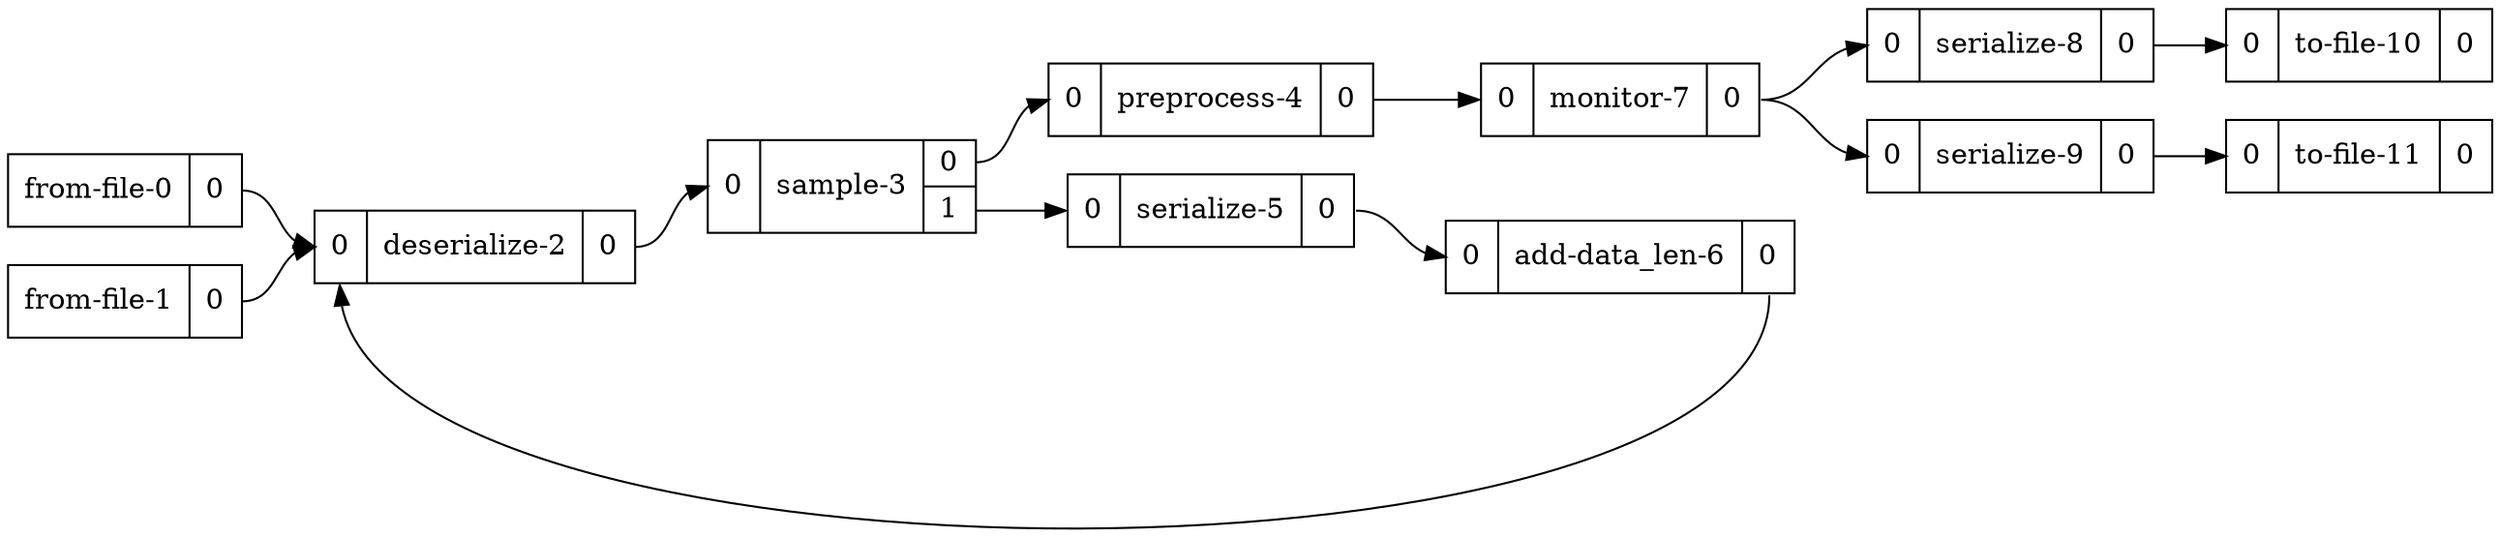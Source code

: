 digraph {
	graph [rankdir=LR]
	"from-file-0" [label="{ from-file-0 | { <d0> 0 } }" fillcolor=white shape=record]
	"deserialize-2" [label="{  { <u0> 0 } | deserialize-2 | { <d0> 0 } }" fillcolor=white shape=record]
	"from-file-1" [label="{ from-file-1 | { <d0> 0 } }" fillcolor=white shape=record]
	"sample-3" [label="{  { <u0> 0 } | sample-3 | { <d0> 0 | <d1> 1 } }" fillcolor=white shape=record]
	"preprocess-4" [label="{  { <u0> 0 } | preprocess-4 | { <d0> 0 } }" fillcolor=white shape=record]
	"serialize-5" [label="{  { <u0> 0 } | serialize-5 | { <d0> 0 } }" fillcolor=white shape=record]
	"add-data_len-6" [label="{  { <u0> 0 } | add-data_len-6 | { <d0> 0 } }" fillcolor=white shape=record]
	"monitor-7" [label="{  { <u0> 0 } | monitor-7 | { <d0> 0 } }" fillcolor=white shape=record]
	"serialize-8" [label="{  { <u0> 0 } | serialize-8 | { <d0> 0 } }" fillcolor=white shape=record]
	"serialize-9" [label="{  { <u0> 0 } | serialize-9 | { <d0> 0 } }" fillcolor=white shape=record]
	"to-file-10" [label="{  { <u0> 0 } | to-file-10 | { <d0> 0 } }" fillcolor=white shape=record]
	"to-file-11" [label="{  { <u0> 0 } | to-file-11 | { <d0> 0 } }" fillcolor=white shape=record]
	"from-file-0":d0 -> "deserialize-2":u0
	"deserialize-2":d0 -> "sample-3":u0
	"from-file-1":d0 -> "deserialize-2":u0
	"sample-3":d0 -> "preprocess-4":u0
	"sample-3":d1 -> "serialize-5":u0
	"preprocess-4":d0 -> "monitor-7":u0
	"serialize-5":d0 -> "add-data_len-6":u0
	"add-data_len-6":d0 -> "deserialize-2":u0
	"monitor-7":d0 -> "serialize-8":u0
	"monitor-7":d0 -> "serialize-9":u0
	"serialize-8":d0 -> "to-file-10":u0
	"serialize-9":d0 -> "to-file-11":u0
}
